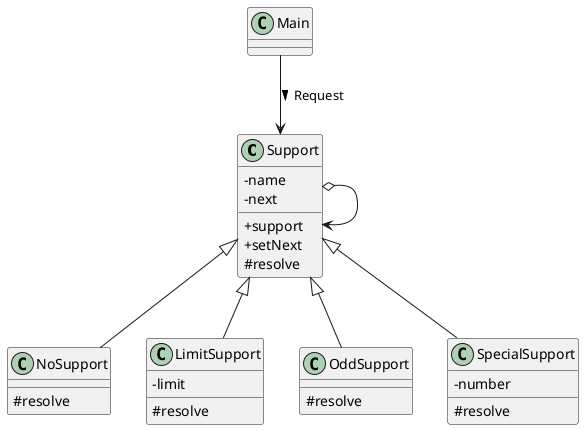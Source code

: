 @startuml

skinparam classAttributeIconSize 0
class Support {
    -name
    -next
    {method} +support
    {method} +setNext
    {method} #resolve
}

class NoSupport {
    {method} #resolve
}

class LimitSupport {
    -limit
    {method} #resolve
}

class OddSupport {
    {method} #resolve
}

class SpecialSupport {
    -number
    {method} #resolve
}

class Main {
}

Main --> Support : Request >

Support o--> Support

Support <|-- NoSupport
Support <|-- LimitSupport
Support <|-- OddSupport
Support <|-- SpecialSupport

@enduml
